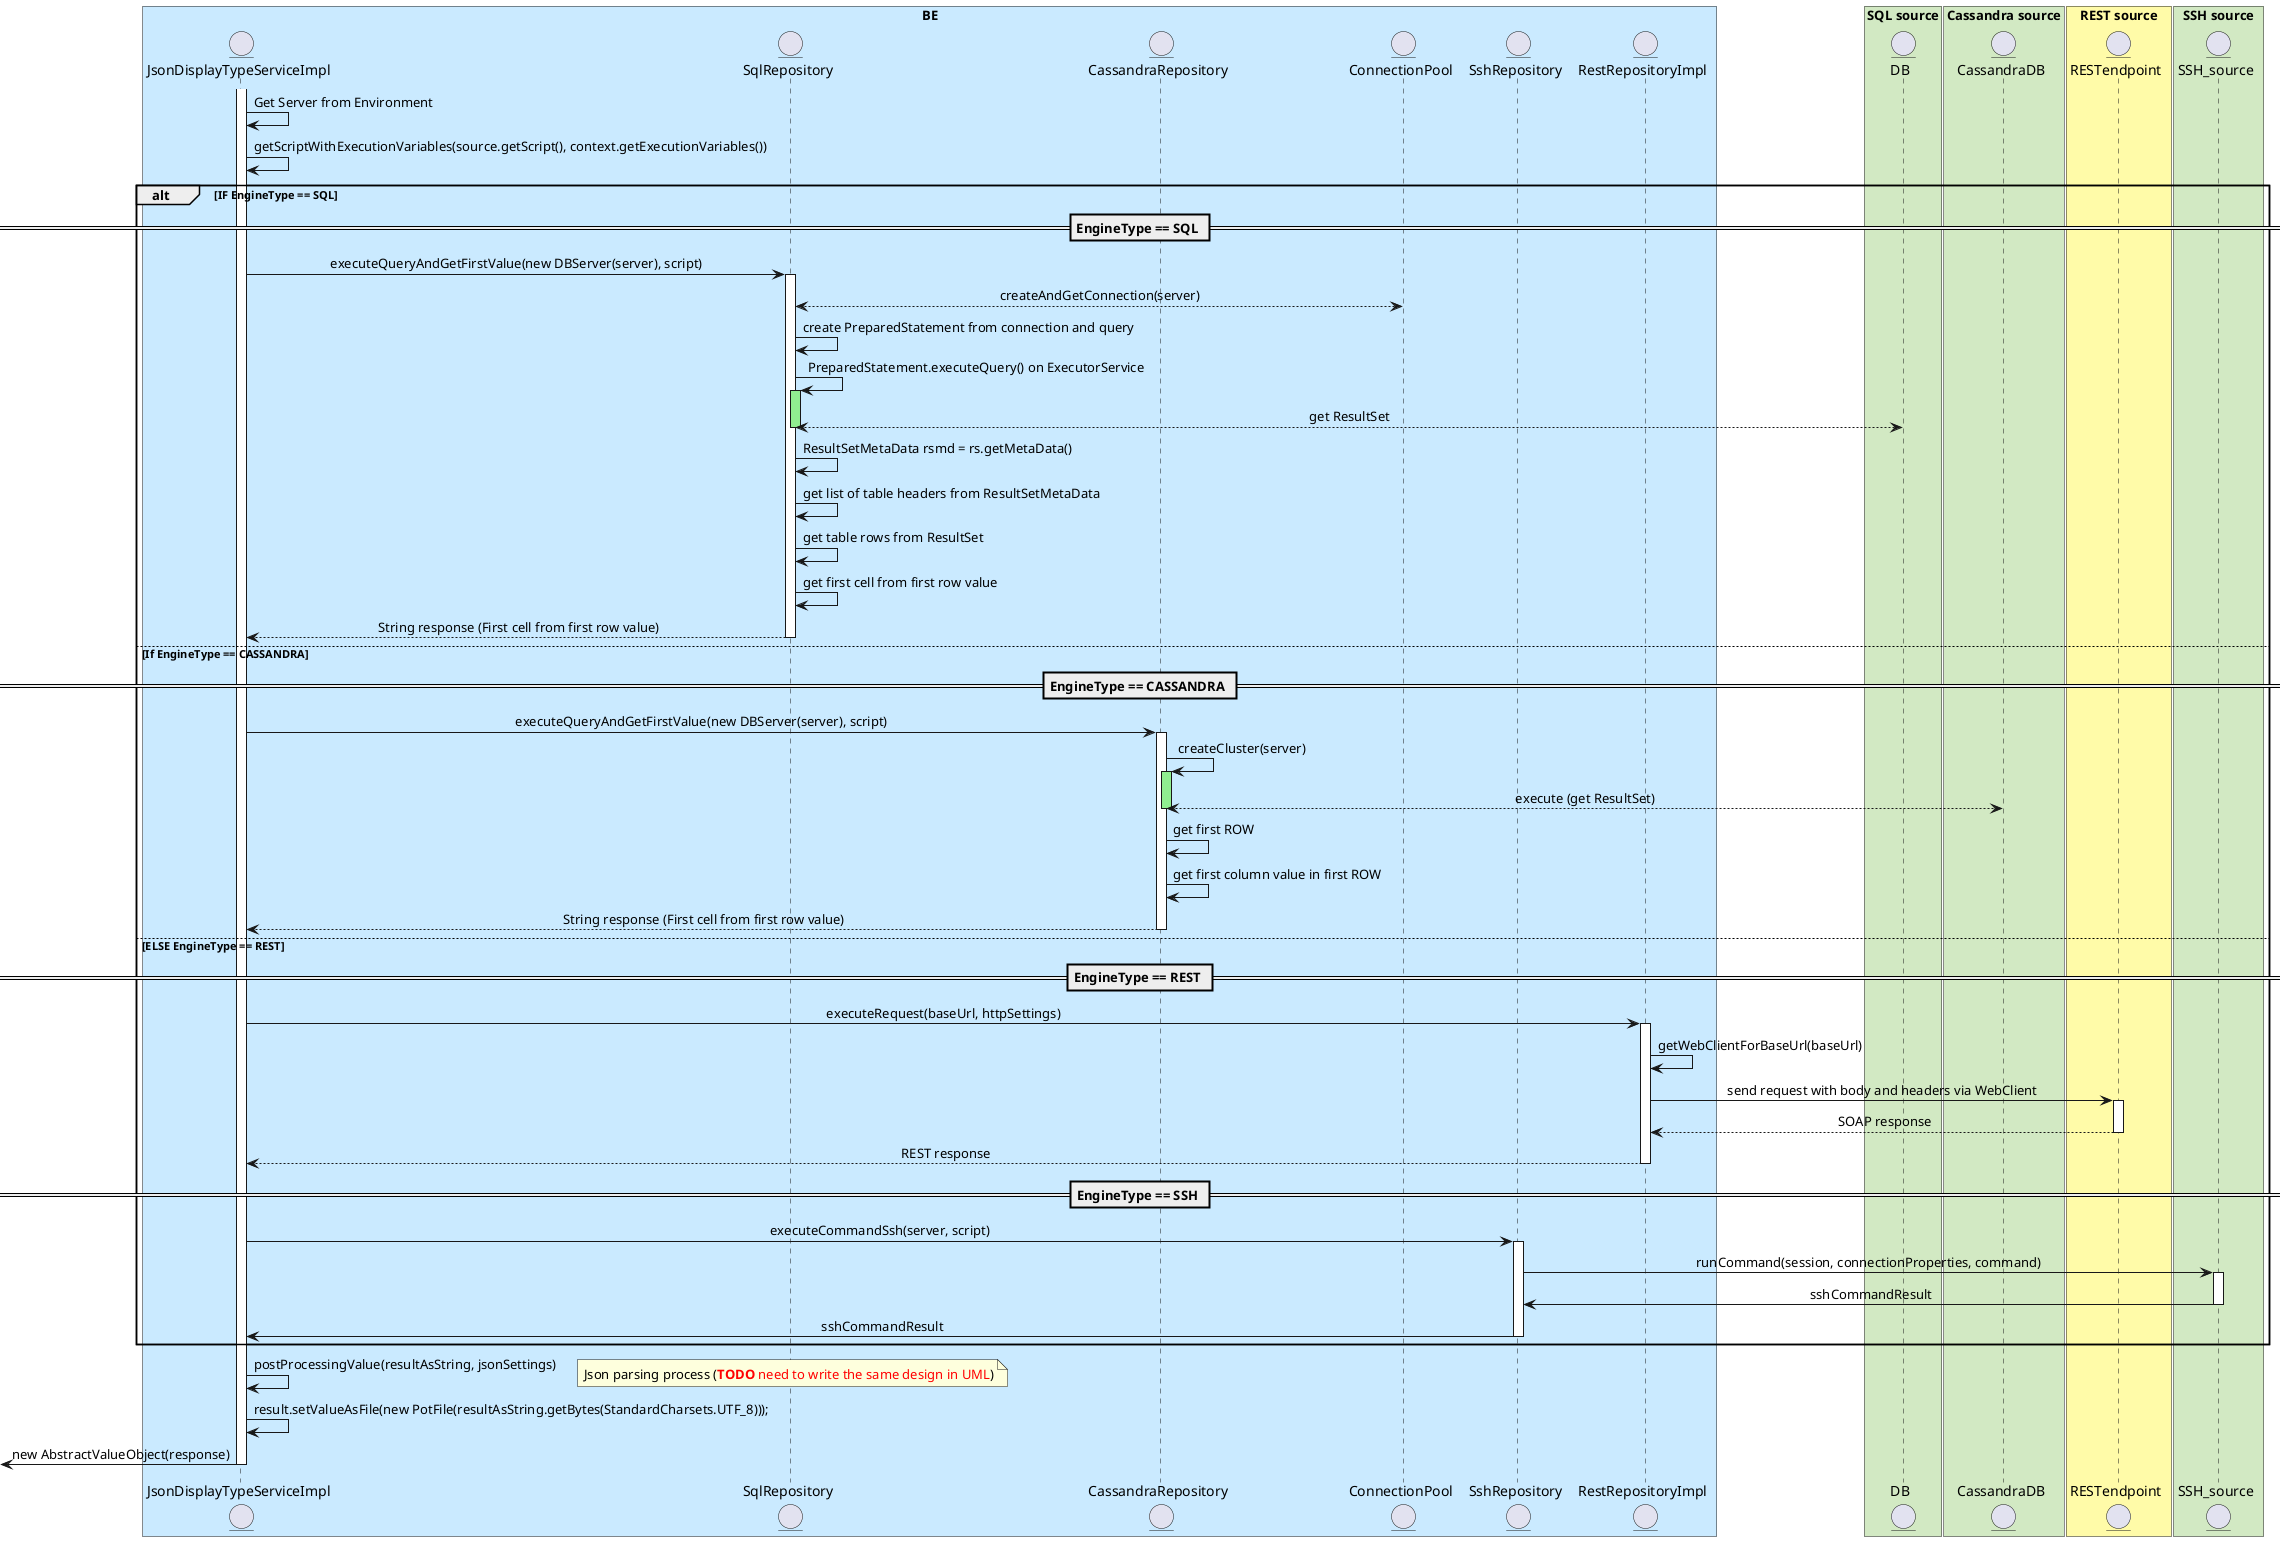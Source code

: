 @startuml

skinparam sequenceMessageAlign center

box "BE" #caeaff
    entity JsonDisplayTypeServiceImpl

    entity SqlRepository
    entity CassandraRepository
    entity ConnectionPool
    entity SshRepository

    entity RestRepositoryImpl
end box

box "SQL source" #D2E9C3
    entity DB
end box

box "Cassandra source" #D2E9C3
    entity CassandraDB
end box

box "REST source" #FFFBA8
    entity RESTendpoint
end box

box "SSH source" #D2E9C3
    entity SSH_source
end box

activate JsonDisplayTypeServiceImpl
    JsonDisplayTypeServiceImpl -> JsonDisplayTypeServiceImpl : Get Server from Environment
    JsonDisplayTypeServiceImpl -> JsonDisplayTypeServiceImpl : getScriptWithExecutionVariables(source.getScript(), context.getExecutionVariables())

    alt IF EngineType == SQL
        == EngineType == SQL ==
        JsonDisplayTypeServiceImpl -> SqlRepository : executeQueryAndGetFirstValue(new DBServer(server), script)
        activate SqlRepository
            SqlRepository <--> ConnectionPool : createAndGetConnection(server)
            SqlRepository -> SqlRepository : create PreparedStatement from connection and query
            SqlRepository -> SqlRepository : PreparedStatement.executeQuery() on ExecutorService

            activate SqlRepository #LightGreen
                SqlRepository <--> DB : get ResultSet
            deactivate SqlRepository
            SqlRepository -> SqlRepository : ResultSetMetaData rsmd = rs.getMetaData()
            SqlRepository -> SqlRepository : get list of table headers from ResultSetMetaData
            SqlRepository -> SqlRepository : get table rows from ResultSet
            SqlRepository -> SqlRepository : get first cell from first row value
            JsonDisplayTypeServiceImpl <-- SqlRepository : String response (First cell from first row value)
        deactivate SqlRepository
    else If EngineType == CASSANDRA
        == EngineType == CASSANDRA ==
        JsonDisplayTypeServiceImpl -> CassandraRepository : executeQueryAndGetFirstValue(new DBServer(server), script)
        activate CassandraRepository
            CassandraRepository -> CassandraRepository : createCluster(server)
            activate CassandraRepository #LightGreen
                CassandraRepository <--> CassandraDB : execute (get ResultSet)
            deactivate CassandraRepository
            CassandraRepository -> CassandraRepository : get first ROW
            CassandraRepository -> CassandraRepository : get first column value in first ROW
            JsonDisplayTypeServiceImpl <-- CassandraRepository : String response (First cell from first row value)
            deactivate CassandraRepository
    else ELSE EngineType == REST
        == EngineType == REST ==
        JsonDisplayTypeServiceImpl -> RestRepositoryImpl : executeRequest(baseUrl, httpSettings)
        activate RestRepositoryImpl
            RestRepositoryImpl -> RestRepositoryImpl : getWebClientForBaseUrl(baseUrl)
            RestRepositoryImpl -> RESTendpoint : send request with body and headers via WebClient
            activate RESTendpoint
                RestRepositoryImpl <-- RESTendpoint : SOAP response
            deactivate RESTendpoint
            JsonDisplayTypeServiceImpl <-- RestRepositoryImpl : REST response
        deactivate RestRepositoryImpl
        == EngineType == SSH ==
        JsonDisplayTypeServiceImpl -> SshRepository : executeCommandSsh(server, script)
        activate SshRepository
            SshRepository -> SSH_source : runCommand(session, connectionProperties, command)
            activate SSH_source
            SSH_source -> SshRepository : sshCommandResult
            deactivate
            SshRepository -> JsonDisplayTypeServiceImpl: sshCommandResult
        deactivate
    end
    JsonDisplayTypeServiceImpl -> JsonDisplayTypeServiceImpl : postProcessingValue(resultAsString, jsonSettings)
    note right
       Json parsing process (<color red>**TODO** need to write the same design in UML</color>)
    end note
    JsonDisplayTypeServiceImpl -> JsonDisplayTypeServiceImpl : result.setValueAsFile(new PotFile(resultAsString.getBytes(StandardCharsets.UTF_8)));
    <- JsonDisplayTypeServiceImpl : new AbstractValueObject(response)
deactivate JsonDisplayTypeServiceImpl

@enduml
